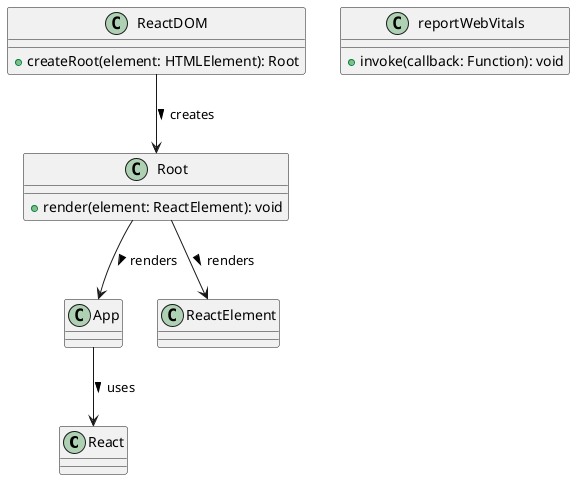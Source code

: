
@startuml
class React {
}

class ReactDOM {
    +createRoot(element: HTMLElement): Root
}

class Root {
    +render(element: ReactElement): void
}

class App {
}

class reportWebVitals {
    +invoke(callback: Function): void
}

ReactDOM --> Root : creates >
Root --> ReactElement : renders >
Root --> App : renders >
App --> React : uses >
@enduml
